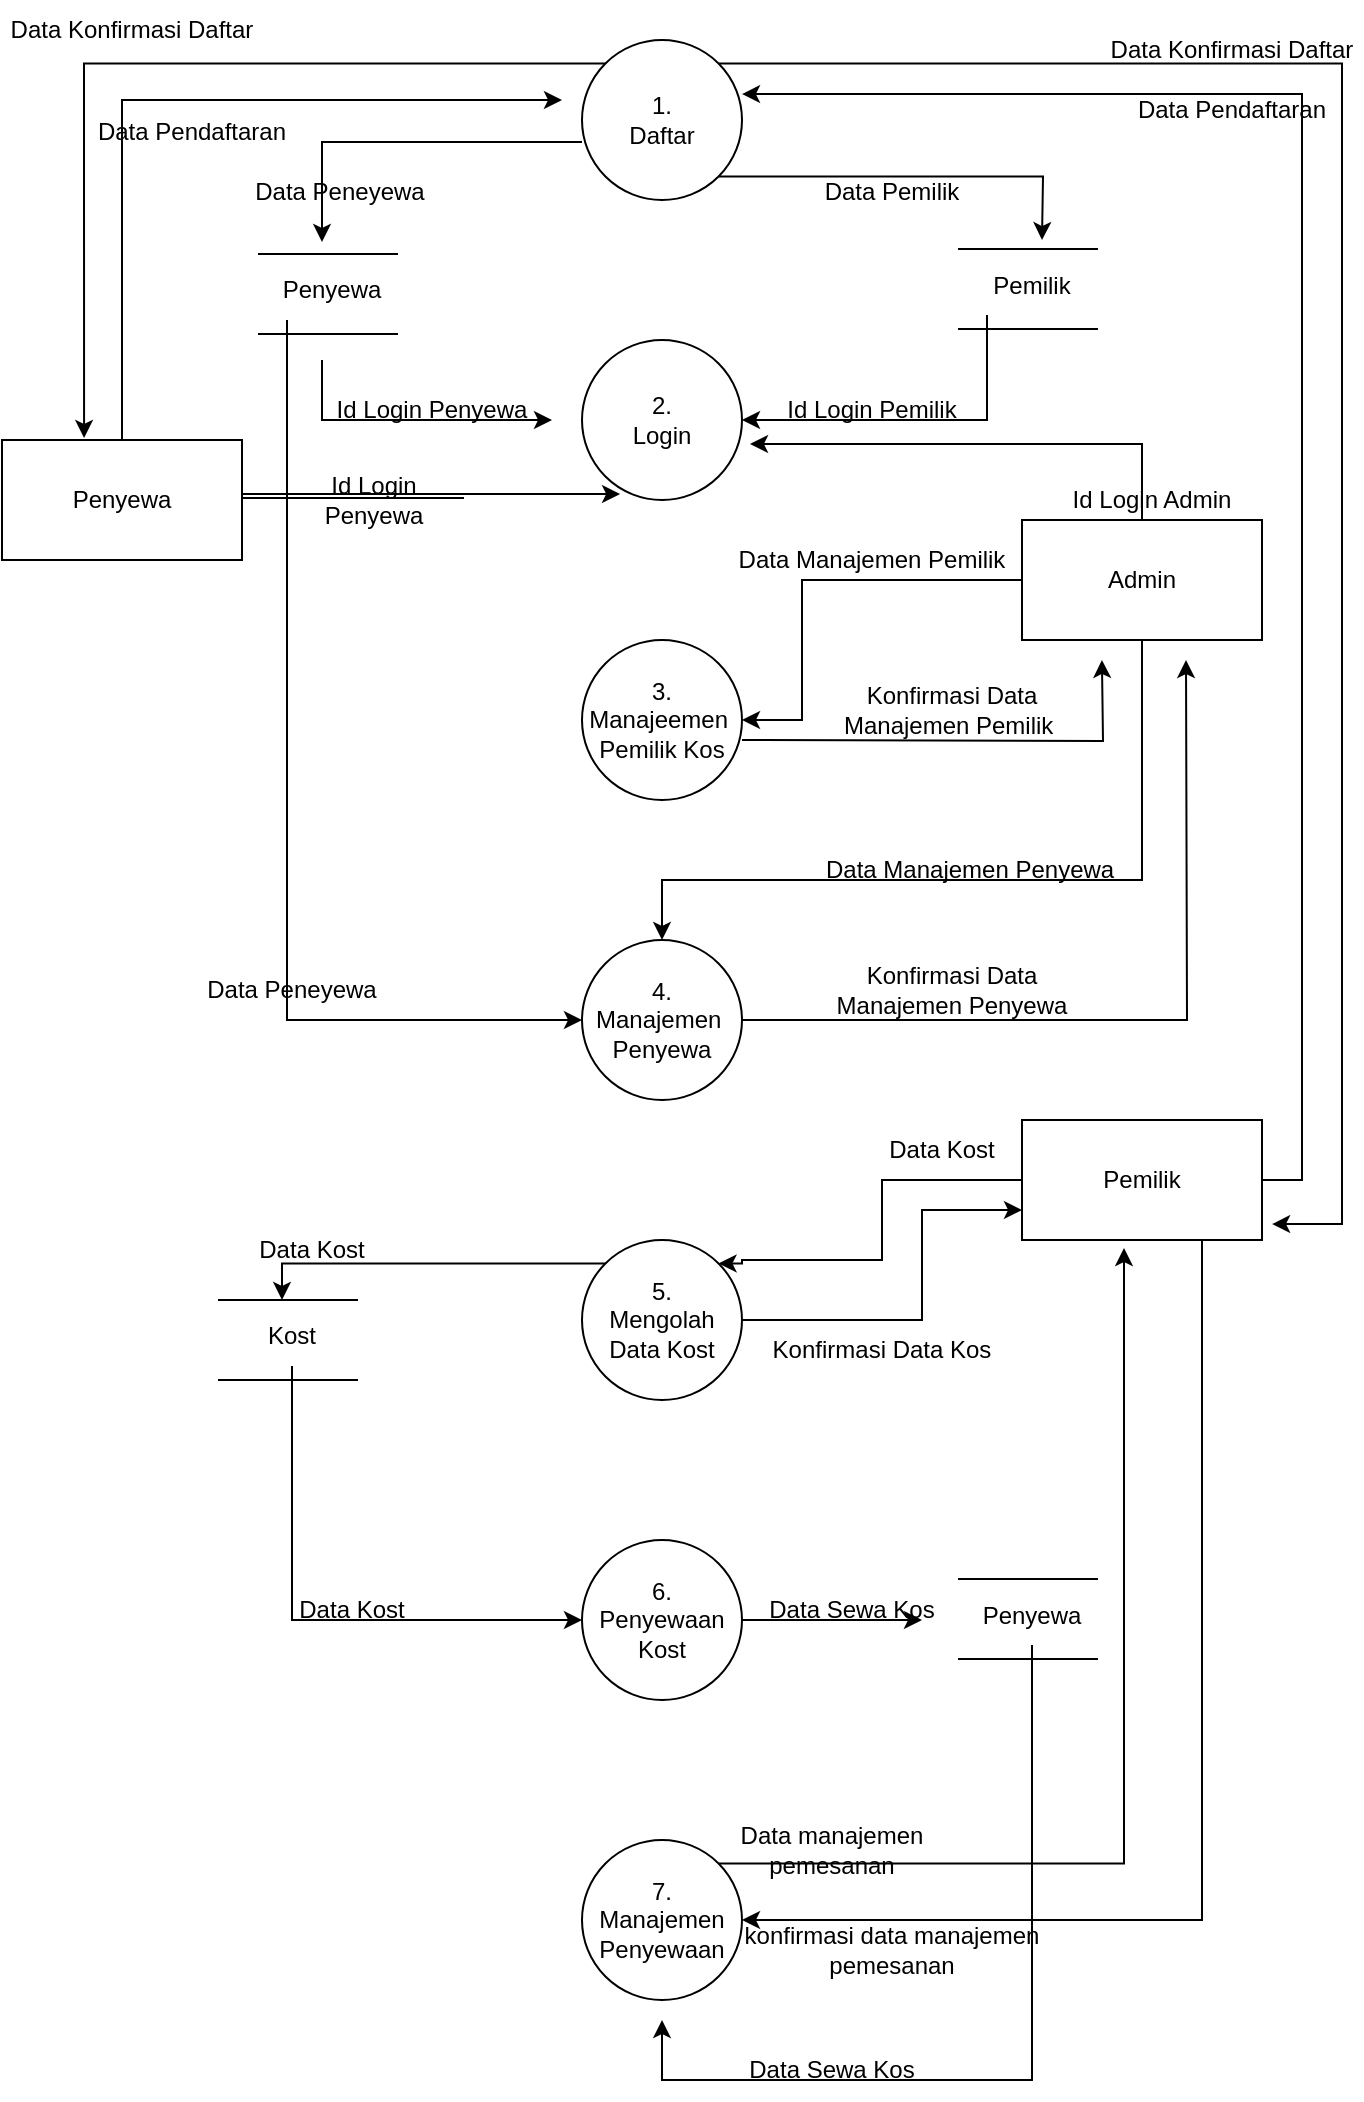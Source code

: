 <mxfile version="15.8.0" type="github" pages="2">
  <diagram id="6GwqXWmy0BLmvvj16Dff" name="Page-1">
    <mxGraphModel dx="330" dy="392" grid="1" gridSize="10" guides="1" tooltips="1" connect="1" arrows="1" fold="1" page="1" pageScale="1" pageWidth="850" pageHeight="1100" math="0" shadow="0">
      <root>
        <mxCell id="0" />
        <mxCell id="1" parent="0" />
        <mxCell id="783u29RB8EiR0-VIxndJ-7" style="edgeStyle=orthogonalEdgeStyle;rounded=0;orthogonalLoop=1;jettySize=auto;html=1;exitX=0;exitY=0.638;exitDx=0;exitDy=0;exitPerimeter=0;" edge="1" parent="1" source="783u29RB8EiR0-VIxndJ-1">
          <mxGeometry relative="1" as="geometry">
            <mxPoint x="160" y="151" as="targetPoint" />
            <mxPoint x="220" y="101" as="sourcePoint" />
            <Array as="points">
              <mxPoint x="160" y="101" />
            </Array>
          </mxGeometry>
        </mxCell>
        <mxCell id="783u29RB8EiR0-VIxndJ-10" style="edgeStyle=orthogonalEdgeStyle;rounded=0;orthogonalLoop=1;jettySize=auto;html=1;exitX=0;exitY=0;exitDx=0;exitDy=0;entryX=0.342;entryY=-0.017;entryDx=0;entryDy=0;entryPerimeter=0;" edge="1" parent="1" source="783u29RB8EiR0-VIxndJ-1" target="783u29RB8EiR0-VIxndJ-2">
          <mxGeometry relative="1" as="geometry" />
        </mxCell>
        <mxCell id="783u29RB8EiR0-VIxndJ-30" style="edgeStyle=orthogonalEdgeStyle;rounded=0;orthogonalLoop=1;jettySize=auto;html=1;exitX=1;exitY=1;exitDx=0;exitDy=0;" edge="1" parent="1" source="783u29RB8EiR0-VIxndJ-1">
          <mxGeometry relative="1" as="geometry">
            <mxPoint x="520" y="150" as="targetPoint" />
          </mxGeometry>
        </mxCell>
        <mxCell id="rawT6tcjTmU_1Ri4MzIE-20" style="edgeStyle=orthogonalEdgeStyle;rounded=0;orthogonalLoop=1;jettySize=auto;html=1;exitX=1;exitY=0;exitDx=0;exitDy=0;entryX=1.042;entryY=0.867;entryDx=0;entryDy=0;entryPerimeter=0;" edge="1" parent="1" source="783u29RB8EiR0-VIxndJ-1" target="783u29RB8EiR0-VIxndJ-26">
          <mxGeometry relative="1" as="geometry">
            <Array as="points">
              <mxPoint x="670" y="62" />
              <mxPoint x="670" y="642" />
            </Array>
          </mxGeometry>
        </mxCell>
        <mxCell id="783u29RB8EiR0-VIxndJ-1" value="1.&lt;br&gt;Daftar" style="ellipse;whiteSpace=wrap;html=1;aspect=fixed;" vertex="1" parent="1">
          <mxGeometry x="290" y="50" width="80" height="80" as="geometry" />
        </mxCell>
        <mxCell id="783u29RB8EiR0-VIxndJ-13" style="edgeStyle=orthogonalEdgeStyle;rounded=0;orthogonalLoop=1;jettySize=auto;html=1;" edge="1" parent="1" source="783u29RB8EiR0-VIxndJ-2">
          <mxGeometry relative="1" as="geometry">
            <mxPoint x="280" y="80" as="targetPoint" />
            <Array as="points">
              <mxPoint x="60" y="80" />
            </Array>
          </mxGeometry>
        </mxCell>
        <mxCell id="783u29RB8EiR0-VIxndJ-18" style="edgeStyle=orthogonalEdgeStyle;rounded=0;orthogonalLoop=1;jettySize=auto;html=1;exitX=1;exitY=0.5;exitDx=0;exitDy=0;entryX=0.238;entryY=0.975;entryDx=0;entryDy=0;entryPerimeter=0;startArrow=none;" edge="1" parent="1">
          <mxGeometry relative="1" as="geometry">
            <mxPoint x="231" y="279" as="sourcePoint" />
            <mxPoint x="309.04" y="277" as="targetPoint" />
            <Array as="points">
              <mxPoint x="120" y="277" />
            </Array>
          </mxGeometry>
        </mxCell>
        <mxCell id="783u29RB8EiR0-VIxndJ-2" value="Penyewa" style="rounded=0;whiteSpace=wrap;html=1;" vertex="1" parent="1">
          <mxGeometry y="250" width="120" height="60" as="geometry" />
        </mxCell>
        <mxCell id="783u29RB8EiR0-VIxndJ-4" value="" style="endArrow=none;html=1;rounded=0;" edge="1" parent="1">
          <mxGeometry width="50" height="50" relative="1" as="geometry">
            <mxPoint x="128" y="157" as="sourcePoint" />
            <mxPoint x="198" y="157" as="targetPoint" />
          </mxGeometry>
        </mxCell>
        <mxCell id="783u29RB8EiR0-VIxndJ-16" style="edgeStyle=orthogonalEdgeStyle;rounded=0;orthogonalLoop=1;jettySize=auto;html=1;" edge="1" parent="1">
          <mxGeometry relative="1" as="geometry">
            <mxPoint x="275" y="240" as="targetPoint" />
            <mxPoint x="160" y="210" as="sourcePoint" />
            <Array as="points">
              <mxPoint x="160" y="240" />
            </Array>
          </mxGeometry>
        </mxCell>
        <mxCell id="783u29RB8EiR0-VIxndJ-23" style="edgeStyle=orthogonalEdgeStyle;rounded=0;orthogonalLoop=1;jettySize=auto;html=1;exitX=0.25;exitY=1;exitDx=0;exitDy=0;entryX=0;entryY=0.5;entryDx=0;entryDy=0;" edge="1" parent="1" source="783u29RB8EiR0-VIxndJ-5" target="783u29RB8EiR0-VIxndJ-21">
          <mxGeometry relative="1" as="geometry" />
        </mxCell>
        <mxCell id="783u29RB8EiR0-VIxndJ-5" value="Penyewa" style="text;html=1;strokeColor=none;fillColor=none;align=center;verticalAlign=middle;whiteSpace=wrap;rounded=0;" vertex="1" parent="1">
          <mxGeometry x="120" y="160" width="90" height="30" as="geometry" />
        </mxCell>
        <mxCell id="783u29RB8EiR0-VIxndJ-6" value="" style="endArrow=none;html=1;rounded=0;" edge="1" parent="1">
          <mxGeometry width="50" height="50" relative="1" as="geometry">
            <mxPoint x="128" y="197" as="sourcePoint" />
            <mxPoint x="198" y="197" as="targetPoint" />
          </mxGeometry>
        </mxCell>
        <mxCell id="783u29RB8EiR0-VIxndJ-8" value="Data Peneyewa" style="text;html=1;strokeColor=none;fillColor=none;align=center;verticalAlign=middle;whiteSpace=wrap;rounded=0;" vertex="1" parent="1">
          <mxGeometry x="124" y="111" width="90" height="30" as="geometry" />
        </mxCell>
        <mxCell id="783u29RB8EiR0-VIxndJ-11" value="Data Konfirmasi Daftar" style="text;html=1;strokeColor=none;fillColor=none;align=center;verticalAlign=middle;whiteSpace=wrap;rounded=0;" vertex="1" parent="1">
          <mxGeometry y="30" width="130" height="30" as="geometry" />
        </mxCell>
        <mxCell id="783u29RB8EiR0-VIxndJ-14" value="Data Pendaftaran" style="text;html=1;strokeColor=none;fillColor=none;align=center;verticalAlign=middle;whiteSpace=wrap;rounded=0;" vertex="1" parent="1">
          <mxGeometry x="30" y="81" width="130" height="30" as="geometry" />
        </mxCell>
        <mxCell id="783u29RB8EiR0-VIxndJ-15" value="2.&lt;br&gt;Login" style="ellipse;whiteSpace=wrap;html=1;aspect=fixed;" vertex="1" parent="1">
          <mxGeometry x="290" y="200" width="80" height="80" as="geometry" />
        </mxCell>
        <mxCell id="783u29RB8EiR0-VIxndJ-17" value="Id Login Penyewa" style="text;html=1;strokeColor=none;fillColor=none;align=center;verticalAlign=middle;whiteSpace=wrap;rounded=0;" vertex="1" parent="1">
          <mxGeometry x="160" y="220" width="110" height="30" as="geometry" />
        </mxCell>
        <mxCell id="783u29RB8EiR0-VIxndJ-19" value="Id Login Penyewa" style="text;html=1;strokeColor=none;fillColor=none;align=center;verticalAlign=middle;whiteSpace=wrap;rounded=0;" vertex="1" parent="1">
          <mxGeometry x="141" y="265" width="90" height="30" as="geometry" />
        </mxCell>
        <mxCell id="783u29RB8EiR0-VIxndJ-45" style="edgeStyle=orthogonalEdgeStyle;rounded=0;orthogonalLoop=1;jettySize=auto;html=1;" edge="1" parent="1" source="783u29RB8EiR0-VIxndJ-21">
          <mxGeometry relative="1" as="geometry">
            <mxPoint x="592" y="360" as="targetPoint" />
          </mxGeometry>
        </mxCell>
        <mxCell id="783u29RB8EiR0-VIxndJ-21" value="4.&lt;br&gt;Manajemen&amp;nbsp;&lt;br&gt;Penyewa" style="ellipse;whiteSpace=wrap;html=1;aspect=fixed;" vertex="1" parent="1">
          <mxGeometry x="290" y="500" width="80" height="80" as="geometry" />
        </mxCell>
        <mxCell id="783u29RB8EiR0-VIxndJ-43" style="edgeStyle=orthogonalEdgeStyle;rounded=0;orthogonalLoop=1;jettySize=auto;html=1;exitX=1;exitY=0.5;exitDx=0;exitDy=0;entryX=0.333;entryY=1;entryDx=0;entryDy=0;entryPerimeter=0;" edge="1" parent="1">
          <mxGeometry relative="1" as="geometry">
            <mxPoint x="370" y="400" as="sourcePoint" />
            <mxPoint x="549.96" y="360" as="targetPoint" />
          </mxGeometry>
        </mxCell>
        <mxCell id="783u29RB8EiR0-VIxndJ-22" value="3.&lt;br&gt;Manajeemen&amp;nbsp;&lt;br&gt;Pemilik Kos" style="ellipse;whiteSpace=wrap;html=1;aspect=fixed;" vertex="1" parent="1">
          <mxGeometry x="290" y="350" width="80" height="80" as="geometry" />
        </mxCell>
        <mxCell id="783u29RB8EiR0-VIxndJ-24" value="Data Peneyewa" style="text;html=1;strokeColor=none;fillColor=none;align=center;verticalAlign=middle;whiteSpace=wrap;rounded=0;" vertex="1" parent="1">
          <mxGeometry x="100" y="510" width="90" height="30" as="geometry" />
        </mxCell>
        <mxCell id="783u29RB8EiR0-VIxndJ-37" style="edgeStyle=orthogonalEdgeStyle;rounded=0;orthogonalLoop=1;jettySize=auto;html=1;entryX=1.05;entryY=0.65;entryDx=0;entryDy=0;entryPerimeter=0;" edge="1" parent="1" source="783u29RB8EiR0-VIxndJ-25" target="783u29RB8EiR0-VIxndJ-15">
          <mxGeometry relative="1" as="geometry">
            <Array as="points">
              <mxPoint x="570" y="252" />
            </Array>
          </mxGeometry>
        </mxCell>
        <mxCell id="783u29RB8EiR0-VIxndJ-39" style="edgeStyle=orthogonalEdgeStyle;rounded=0;orthogonalLoop=1;jettySize=auto;html=1;entryX=1;entryY=0.5;entryDx=0;entryDy=0;" edge="1" parent="1" source="783u29RB8EiR0-VIxndJ-25" target="783u29RB8EiR0-VIxndJ-22">
          <mxGeometry relative="1" as="geometry">
            <Array as="points">
              <mxPoint x="400" y="320" />
              <mxPoint x="400" y="390" />
            </Array>
          </mxGeometry>
        </mxCell>
        <mxCell id="783u29RB8EiR0-VIxndJ-41" style="edgeStyle=orthogonalEdgeStyle;rounded=0;orthogonalLoop=1;jettySize=auto;html=1;entryX=0.5;entryY=0;entryDx=0;entryDy=0;" edge="1" parent="1" source="783u29RB8EiR0-VIxndJ-25" target="783u29RB8EiR0-VIxndJ-21">
          <mxGeometry relative="1" as="geometry">
            <Array as="points">
              <mxPoint x="570" y="470" />
              <mxPoint x="330" y="470" />
            </Array>
          </mxGeometry>
        </mxCell>
        <mxCell id="783u29RB8EiR0-VIxndJ-25" value="Admin" style="rounded=0;whiteSpace=wrap;html=1;" vertex="1" parent="1">
          <mxGeometry x="510" y="290" width="120" height="60" as="geometry" />
        </mxCell>
        <mxCell id="783u29RB8EiR0-VIxndJ-55" style="edgeStyle=orthogonalEdgeStyle;rounded=0;orthogonalLoop=1;jettySize=auto;html=1;exitX=0;exitY=0.75;exitDx=0;exitDy=0;entryX=1;entryY=0;entryDx=0;entryDy=0;" edge="1" parent="1" source="783u29RB8EiR0-VIxndJ-26" target="783u29RB8EiR0-VIxndJ-47">
          <mxGeometry relative="1" as="geometry">
            <Array as="points">
              <mxPoint x="510" y="620" />
              <mxPoint x="440" y="620" />
              <mxPoint x="440" y="660" />
              <mxPoint x="370" y="660" />
              <mxPoint x="370" y="662" />
            </Array>
          </mxGeometry>
        </mxCell>
        <mxCell id="rawT6tcjTmU_1Ri4MzIE-13" style="edgeStyle=orthogonalEdgeStyle;rounded=0;orthogonalLoop=1;jettySize=auto;html=1;exitX=0.75;exitY=1;exitDx=0;exitDy=0;entryX=1;entryY=0.5;entryDx=0;entryDy=0;" edge="1" parent="1" source="783u29RB8EiR0-VIxndJ-26" target="rawT6tcjTmU_1Ri4MzIE-8">
          <mxGeometry relative="1" as="geometry" />
        </mxCell>
        <mxCell id="rawT6tcjTmU_1Ri4MzIE-16" style="edgeStyle=orthogonalEdgeStyle;rounded=0;orthogonalLoop=1;jettySize=auto;html=1;exitX=1;exitY=0.5;exitDx=0;exitDy=0;entryX=1;entryY=0.338;entryDx=0;entryDy=0;entryPerimeter=0;" edge="1" parent="1" source="783u29RB8EiR0-VIxndJ-26" target="783u29RB8EiR0-VIxndJ-1">
          <mxGeometry relative="1" as="geometry" />
        </mxCell>
        <mxCell id="783u29RB8EiR0-VIxndJ-26" value="Pemilik" style="rounded=0;whiteSpace=wrap;html=1;" vertex="1" parent="1">
          <mxGeometry x="510" y="590" width="120" height="60" as="geometry" />
        </mxCell>
        <mxCell id="783u29RB8EiR0-VIxndJ-27" value="" style="endArrow=none;html=1;rounded=0;" edge="1" parent="1">
          <mxGeometry width="50" height="50" relative="1" as="geometry">
            <mxPoint x="478" y="154.5" as="sourcePoint" />
            <mxPoint x="548" y="154.5" as="targetPoint" />
          </mxGeometry>
        </mxCell>
        <mxCell id="783u29RB8EiR0-VIxndJ-32" style="edgeStyle=orthogonalEdgeStyle;rounded=0;orthogonalLoop=1;jettySize=auto;html=1;exitX=0.25;exitY=1;exitDx=0;exitDy=0;entryX=1;entryY=0.5;entryDx=0;entryDy=0;" edge="1" parent="1" source="783u29RB8EiR0-VIxndJ-28" target="783u29RB8EiR0-VIxndJ-15">
          <mxGeometry relative="1" as="geometry" />
        </mxCell>
        <mxCell id="783u29RB8EiR0-VIxndJ-28" value="Pemilik" style="text;html=1;strokeColor=none;fillColor=none;align=center;verticalAlign=middle;whiteSpace=wrap;rounded=0;" vertex="1" parent="1">
          <mxGeometry x="470" y="157.5" width="90" height="30" as="geometry" />
        </mxCell>
        <mxCell id="783u29RB8EiR0-VIxndJ-29" value="" style="endArrow=none;html=1;rounded=0;" edge="1" parent="1">
          <mxGeometry width="50" height="50" relative="1" as="geometry">
            <mxPoint x="478" y="194.5" as="sourcePoint" />
            <mxPoint x="548" y="194.5" as="targetPoint" />
          </mxGeometry>
        </mxCell>
        <mxCell id="783u29RB8EiR0-VIxndJ-31" value="Data Pemilik" style="text;html=1;strokeColor=none;fillColor=none;align=center;verticalAlign=middle;whiteSpace=wrap;rounded=0;" vertex="1" parent="1">
          <mxGeometry x="400" y="111" width="90" height="30" as="geometry" />
        </mxCell>
        <mxCell id="783u29RB8EiR0-VIxndJ-33" value="Id Login Pemilik" style="text;html=1;strokeColor=none;fillColor=none;align=center;verticalAlign=middle;whiteSpace=wrap;rounded=0;" vertex="1" parent="1">
          <mxGeometry x="380" y="220" width="110" height="30" as="geometry" />
        </mxCell>
        <mxCell id="783u29RB8EiR0-VIxndJ-38" value="Id Login Admin" style="text;html=1;strokeColor=none;fillColor=none;align=center;verticalAlign=middle;whiteSpace=wrap;rounded=0;" vertex="1" parent="1">
          <mxGeometry x="520" y="265" width="110" height="30" as="geometry" />
        </mxCell>
        <mxCell id="783u29RB8EiR0-VIxndJ-40" value="Data Manajemen Pemilik" style="text;html=1;strokeColor=none;fillColor=none;align=center;verticalAlign=middle;whiteSpace=wrap;rounded=0;" vertex="1" parent="1">
          <mxGeometry x="360" y="295" width="150" height="30" as="geometry" />
        </mxCell>
        <mxCell id="783u29RB8EiR0-VIxndJ-42" value="Data Manajemen Penyewa" style="text;html=1;strokeColor=none;fillColor=none;align=left;verticalAlign=middle;whiteSpace=wrap;rounded=0;" vertex="1" parent="1">
          <mxGeometry x="410" y="450" width="150" height="30" as="geometry" />
        </mxCell>
        <mxCell id="783u29RB8EiR0-VIxndJ-44" value="Konfirmasi Data Manajemen Pemilik&amp;nbsp;" style="text;html=1;strokeColor=none;fillColor=none;align=center;verticalAlign=middle;whiteSpace=wrap;rounded=0;" vertex="1" parent="1">
          <mxGeometry x="400" y="370" width="150" height="30" as="geometry" />
        </mxCell>
        <mxCell id="783u29RB8EiR0-VIxndJ-46" value="Konfirmasi Data Manajemen Penyewa" style="text;html=1;strokeColor=none;fillColor=none;align=center;verticalAlign=middle;whiteSpace=wrap;rounded=0;" vertex="1" parent="1">
          <mxGeometry x="400" y="510" width="150" height="30" as="geometry" />
        </mxCell>
        <mxCell id="783u29RB8EiR0-VIxndJ-51" style="edgeStyle=orthogonalEdgeStyle;rounded=0;orthogonalLoop=1;jettySize=auto;html=1;exitX=0;exitY=0;exitDx=0;exitDy=0;" edge="1" parent="1" source="783u29RB8EiR0-VIxndJ-47">
          <mxGeometry relative="1" as="geometry">
            <mxPoint x="140" y="680" as="targetPoint" />
            <Array as="points">
              <mxPoint x="140" y="662" />
            </Array>
          </mxGeometry>
        </mxCell>
        <mxCell id="783u29RB8EiR0-VIxndJ-56" style="edgeStyle=orthogonalEdgeStyle;rounded=0;orthogonalLoop=1;jettySize=auto;html=1;entryX=0;entryY=0.75;entryDx=0;entryDy=0;" edge="1" parent="1" source="783u29RB8EiR0-VIxndJ-47" target="783u29RB8EiR0-VIxndJ-26">
          <mxGeometry relative="1" as="geometry">
            <Array as="points">
              <mxPoint x="460" y="690" />
              <mxPoint x="460" y="635" />
            </Array>
          </mxGeometry>
        </mxCell>
        <mxCell id="783u29RB8EiR0-VIxndJ-47" value="5.&lt;br&gt;Mengolah&lt;br&gt;Data Kost" style="ellipse;whiteSpace=wrap;html=1;aspect=fixed;" vertex="1" parent="1">
          <mxGeometry x="290" y="650" width="80" height="80" as="geometry" />
        </mxCell>
        <mxCell id="783u29RB8EiR0-VIxndJ-48" value="" style="endArrow=none;html=1;rounded=0;" edge="1" parent="1">
          <mxGeometry width="50" height="50" relative="1" as="geometry">
            <mxPoint x="108" y="680" as="sourcePoint" />
            <mxPoint x="178" y="680" as="targetPoint" />
          </mxGeometry>
        </mxCell>
        <mxCell id="783u29RB8EiR0-VIxndJ-49" value="" style="endArrow=none;html=1;rounded=0;" edge="1" parent="1">
          <mxGeometry width="50" height="50" relative="1" as="geometry">
            <mxPoint x="108" y="720" as="sourcePoint" />
            <mxPoint x="178" y="720" as="targetPoint" />
          </mxGeometry>
        </mxCell>
        <mxCell id="rawT6tcjTmU_1Ri4MzIE-6" style="edgeStyle=orthogonalEdgeStyle;rounded=0;orthogonalLoop=1;jettySize=auto;html=1;exitX=0.5;exitY=1;exitDx=0;exitDy=0;entryX=0;entryY=0.5;entryDx=0;entryDy=0;" edge="1" parent="1" source="783u29RB8EiR0-VIxndJ-50" target="783u29RB8EiR0-VIxndJ-60">
          <mxGeometry relative="1" as="geometry" />
        </mxCell>
        <mxCell id="783u29RB8EiR0-VIxndJ-50" value="Kost" style="text;html=1;strokeColor=none;fillColor=none;align=center;verticalAlign=middle;whiteSpace=wrap;rounded=0;" vertex="1" parent="1">
          <mxGeometry x="100" y="683" width="90" height="30" as="geometry" />
        </mxCell>
        <mxCell id="783u29RB8EiR0-VIxndJ-52" value="Data Kost" style="text;html=1;strokeColor=none;fillColor=none;align=center;verticalAlign=middle;whiteSpace=wrap;rounded=0;" vertex="1" parent="1">
          <mxGeometry x="110" y="640" width="90" height="30" as="geometry" />
        </mxCell>
        <mxCell id="783u29RB8EiR0-VIxndJ-54" value="Data Kost" style="text;html=1;strokeColor=none;fillColor=none;align=center;verticalAlign=middle;whiteSpace=wrap;rounded=0;" vertex="1" parent="1">
          <mxGeometry x="425" y="590" width="90" height="30" as="geometry" />
        </mxCell>
        <mxCell id="783u29RB8EiR0-VIxndJ-57" value="Konfirmasi Data Kos" style="text;html=1;strokeColor=none;fillColor=none;align=center;verticalAlign=middle;whiteSpace=wrap;rounded=0;" vertex="1" parent="1">
          <mxGeometry x="365" y="690" width="150" height="30" as="geometry" />
        </mxCell>
        <mxCell id="rawT6tcjTmU_1Ri4MzIE-4" style="edgeStyle=orthogonalEdgeStyle;rounded=0;orthogonalLoop=1;jettySize=auto;html=1;" edge="1" parent="1" source="783u29RB8EiR0-VIxndJ-60">
          <mxGeometry relative="1" as="geometry">
            <mxPoint x="460" y="840" as="targetPoint" />
          </mxGeometry>
        </mxCell>
        <mxCell id="783u29RB8EiR0-VIxndJ-60" value="6.&lt;br&gt;Penyewaan Kost" style="ellipse;whiteSpace=wrap;html=1;aspect=fixed;" vertex="1" parent="1">
          <mxGeometry x="290" y="800" width="80" height="80" as="geometry" />
        </mxCell>
        <mxCell id="rawT6tcjTmU_1Ri4MzIE-1" value="" style="endArrow=none;html=1;rounded=0;" edge="1" parent="1">
          <mxGeometry width="50" height="50" relative="1" as="geometry">
            <mxPoint x="478" y="819.5" as="sourcePoint" />
            <mxPoint x="548" y="819.5" as="targetPoint" />
          </mxGeometry>
        </mxCell>
        <mxCell id="rawT6tcjTmU_1Ri4MzIE-2" value="" style="endArrow=none;html=1;rounded=0;" edge="1" parent="1">
          <mxGeometry width="50" height="50" relative="1" as="geometry">
            <mxPoint x="478" y="859.5" as="sourcePoint" />
            <mxPoint x="548" y="859.5" as="targetPoint" />
          </mxGeometry>
        </mxCell>
        <mxCell id="rawT6tcjTmU_1Ri4MzIE-9" style="edgeStyle=orthogonalEdgeStyle;rounded=0;orthogonalLoop=1;jettySize=auto;html=1;" edge="1" parent="1" source="rawT6tcjTmU_1Ri4MzIE-3">
          <mxGeometry relative="1" as="geometry">
            <mxPoint x="330" y="1040" as="targetPoint" />
            <Array as="points">
              <mxPoint x="515" y="1070" />
              <mxPoint x="330" y="1070" />
            </Array>
          </mxGeometry>
        </mxCell>
        <mxCell id="rawT6tcjTmU_1Ri4MzIE-3" value="Penyewa" style="text;html=1;strokeColor=none;fillColor=none;align=center;verticalAlign=middle;whiteSpace=wrap;rounded=0;" vertex="1" parent="1">
          <mxGeometry x="470" y="822.5" width="90" height="30" as="geometry" />
        </mxCell>
        <mxCell id="rawT6tcjTmU_1Ri4MzIE-5" value="Data Sewa Kos" style="text;html=1;strokeColor=none;fillColor=none;align=center;verticalAlign=middle;whiteSpace=wrap;rounded=0;" vertex="1" parent="1">
          <mxGeometry x="350" y="820" width="150" height="30" as="geometry" />
        </mxCell>
        <mxCell id="rawT6tcjTmU_1Ri4MzIE-7" value="Data Kost" style="text;html=1;strokeColor=none;fillColor=none;align=center;verticalAlign=middle;whiteSpace=wrap;rounded=0;" vertex="1" parent="1">
          <mxGeometry x="130" y="820" width="90" height="30" as="geometry" />
        </mxCell>
        <mxCell id="rawT6tcjTmU_1Ri4MzIE-11" style="edgeStyle=orthogonalEdgeStyle;rounded=0;orthogonalLoop=1;jettySize=auto;html=1;exitX=1;exitY=0;exitDx=0;exitDy=0;entryX=0.425;entryY=1.067;entryDx=0;entryDy=0;entryPerimeter=0;" edge="1" parent="1" source="rawT6tcjTmU_1Ri4MzIE-8" target="783u29RB8EiR0-VIxndJ-26">
          <mxGeometry relative="1" as="geometry" />
        </mxCell>
        <mxCell id="rawT6tcjTmU_1Ri4MzIE-8" value="7.&lt;br&gt;Manajemen&lt;br&gt;Penyewaan" style="ellipse;whiteSpace=wrap;html=1;aspect=fixed;" vertex="1" parent="1">
          <mxGeometry x="290" y="950" width="80" height="80" as="geometry" />
        </mxCell>
        <mxCell id="rawT6tcjTmU_1Ri4MzIE-10" value="Data Sewa Kos" style="text;html=1;strokeColor=none;fillColor=none;align=center;verticalAlign=middle;whiteSpace=wrap;rounded=0;" vertex="1" parent="1">
          <mxGeometry x="340" y="1050" width="150" height="30" as="geometry" />
        </mxCell>
        <mxCell id="rawT6tcjTmU_1Ri4MzIE-12" value="Data manajemen&lt;br&gt;pemesanan" style="text;html=1;strokeColor=none;fillColor=none;align=center;verticalAlign=middle;whiteSpace=wrap;rounded=0;" vertex="1" parent="1">
          <mxGeometry x="340" y="940" width="150" height="30" as="geometry" />
        </mxCell>
        <mxCell id="rawT6tcjTmU_1Ri4MzIE-14" value="konfirmasi data manajemen&lt;br&gt;pemesanan" style="text;html=1;strokeColor=none;fillColor=none;align=center;verticalAlign=middle;whiteSpace=wrap;rounded=0;" vertex="1" parent="1">
          <mxGeometry x="355" y="990" width="180" height="30" as="geometry" />
        </mxCell>
        <mxCell id="rawT6tcjTmU_1Ri4MzIE-19" value="Data Pendaftaran" style="text;html=1;strokeColor=none;fillColor=none;align=center;verticalAlign=middle;whiteSpace=wrap;rounded=0;" vertex="1" parent="1">
          <mxGeometry x="550" y="70" width="130" height="30" as="geometry" />
        </mxCell>
        <mxCell id="rawT6tcjTmU_1Ri4MzIE-21" value="Data Konfirmasi Daftar" style="text;html=1;strokeColor=none;fillColor=none;align=center;verticalAlign=middle;whiteSpace=wrap;rounded=0;" vertex="1" parent="1">
          <mxGeometry x="550" y="40" width="130" height="30" as="geometry" />
        </mxCell>
      </root>
    </mxGraphModel>
  </diagram>
  <diagram id="lp32wGgL6YFhcmy-uVkw" name="Page-2">
    <mxGraphModel dx="1013" dy="393" grid="1" gridSize="10" guides="1" tooltips="1" connect="1" arrows="1" fold="1" page="1" pageScale="1" pageWidth="850" pageHeight="1100" math="0" shadow="0">
      <root>
        <mxCell id="J_GfgMLF313R53aHI4dy-0" />
        <mxCell id="J_GfgMLF313R53aHI4dy-1" parent="J_GfgMLF313R53aHI4dy-0" />
        <mxCell id="xpfbTfHDypeco0-E4EuC-1" style="edgeStyle=orthogonalEdgeStyle;rounded=0;orthogonalLoop=1;jettySize=auto;html=1;entryX=0;entryY=0.5;entryDx=0;entryDy=0;" edge="1" parent="J_GfgMLF313R53aHI4dy-1" source="SOuDBBx1hNeeYze27QE--0" target="SOuDBBx1hNeeYze27QE--3">
          <mxGeometry relative="1" as="geometry" />
        </mxCell>
        <mxCell id="SOuDBBx1hNeeYze27QE--0" value="6.1&lt;br&gt;Melihat Kos" style="ellipse;whiteSpace=wrap;html=1;aspect=fixed;align=center;" vertex="1" parent="J_GfgMLF313R53aHI4dy-1">
          <mxGeometry x="240" y="110" width="80" height="80" as="geometry" />
        </mxCell>
        <mxCell id="j6AABYkruLyBwlei7Vrv-8" style="edgeStyle=orthogonalEdgeStyle;rounded=0;orthogonalLoop=1;jettySize=auto;html=1;exitX=0;exitY=0.5;exitDx=0;exitDy=0;" edge="1" parent="J_GfgMLF313R53aHI4dy-1" source="SOuDBBx1hNeeYze27QE--2">
          <mxGeometry relative="1" as="geometry">
            <mxPoint x="110" y="300" as="targetPoint" />
          </mxGeometry>
        </mxCell>
        <mxCell id="xpfbTfHDypeco0-E4EuC-2" style="edgeStyle=orthogonalEdgeStyle;rounded=0;orthogonalLoop=1;jettySize=auto;html=1;entryX=0.608;entryY=1;entryDx=0;entryDy=0;entryPerimeter=0;" edge="1" parent="J_GfgMLF313R53aHI4dy-1" source="SOuDBBx1hNeeYze27QE--2" target="SOuDBBx1hNeeYze27QE--3">
          <mxGeometry relative="1" as="geometry" />
        </mxCell>
        <mxCell id="SOuDBBx1hNeeYze27QE--2" value="6.2&lt;br&gt;Menyewa&lt;br&gt;&amp;nbsp;Kos" style="ellipse;whiteSpace=wrap;html=1;aspect=fixed;align=center;" vertex="1" parent="J_GfgMLF313R53aHI4dy-1">
          <mxGeometry x="240" y="260" width="80" height="80" as="geometry" />
        </mxCell>
        <mxCell id="xpfbTfHDypeco0-E4EuC-6" style="edgeStyle=orthogonalEdgeStyle;rounded=0;orthogonalLoop=1;jettySize=auto;html=1;exitX=0;exitY=0;exitDx=0;exitDy=0;" edge="1" parent="J_GfgMLF313R53aHI4dy-1">
          <mxGeometry relative="1" as="geometry">
            <mxPoint x="558" y="115" as="sourcePoint" />
            <mxPoint x="318.73" y="135" as="targetPoint" />
            <Array as="points">
              <mxPoint x="558" y="135" />
            </Array>
          </mxGeometry>
        </mxCell>
        <mxCell id="xpfbTfHDypeco0-E4EuC-10" style="edgeStyle=orthogonalEdgeStyle;rounded=0;orthogonalLoop=1;jettySize=auto;html=1;exitX=0.5;exitY=1;exitDx=0;exitDy=0;entryX=1.013;entryY=0.3;entryDx=0;entryDy=0;entryPerimeter=0;" edge="1" parent="J_GfgMLF313R53aHI4dy-1" source="SOuDBBx1hNeeYze27QE--3" target="SOuDBBx1hNeeYze27QE--2">
          <mxGeometry relative="1" as="geometry" />
        </mxCell>
        <mxCell id="SOuDBBx1hNeeYze27QE--3" value="Penyewa" style="rounded=0;whiteSpace=wrap;html=1;align=center;" vertex="1" parent="J_GfgMLF313R53aHI4dy-1">
          <mxGeometry x="550" y="120" width="120" height="60" as="geometry" />
        </mxCell>
        <mxCell id="j6AABYkruLyBwlei7Vrv-0" value="" style="endArrow=none;html=1;rounded=0;" edge="1" parent="J_GfgMLF313R53aHI4dy-1">
          <mxGeometry width="50" height="50" relative="1" as="geometry">
            <mxPoint x="18" y="140" as="sourcePoint" />
            <mxPoint x="88" y="140" as="targetPoint" />
          </mxGeometry>
        </mxCell>
        <mxCell id="j6AABYkruLyBwlei7Vrv-1" value="" style="endArrow=none;html=1;rounded=0;" edge="1" parent="J_GfgMLF313R53aHI4dy-1">
          <mxGeometry width="50" height="50" relative="1" as="geometry">
            <mxPoint x="18" y="180" as="sourcePoint" />
            <mxPoint x="88" y="180" as="targetPoint" />
          </mxGeometry>
        </mxCell>
        <mxCell id="j6AABYkruLyBwlei7Vrv-3" style="edgeStyle=orthogonalEdgeStyle;rounded=0;orthogonalLoop=1;jettySize=auto;html=1;exitX=1;exitY=0.5;exitDx=0;exitDy=0;entryX=0.013;entryY=0.6;entryDx=0;entryDy=0;entryPerimeter=0;" edge="1" parent="J_GfgMLF313R53aHI4dy-1" source="j6AABYkruLyBwlei7Vrv-2" target="SOuDBBx1hNeeYze27QE--0">
          <mxGeometry relative="1" as="geometry" />
        </mxCell>
        <mxCell id="j6AABYkruLyBwlei7Vrv-2" value="Kost" style="text;html=1;strokeColor=none;fillColor=none;align=center;verticalAlign=middle;whiteSpace=wrap;rounded=0;" vertex="1" parent="J_GfgMLF313R53aHI4dy-1">
          <mxGeometry x="10" y="143" width="90" height="30" as="geometry" />
        </mxCell>
        <mxCell id="j6AABYkruLyBwlei7Vrv-4" value="Data Kost" style="text;html=1;strokeColor=none;fillColor=none;align=center;verticalAlign=middle;whiteSpace=wrap;rounded=0;" vertex="1" parent="J_GfgMLF313R53aHI4dy-1">
          <mxGeometry x="120" y="135" width="90" height="30" as="geometry" />
        </mxCell>
        <mxCell id="j6AABYkruLyBwlei7Vrv-5" value="" style="endArrow=none;html=1;rounded=0;" edge="1" parent="J_GfgMLF313R53aHI4dy-1">
          <mxGeometry width="50" height="50" relative="1" as="geometry">
            <mxPoint x="18" y="279.5" as="sourcePoint" />
            <mxPoint x="88" y="279.5" as="targetPoint" />
          </mxGeometry>
        </mxCell>
        <mxCell id="j6AABYkruLyBwlei7Vrv-6" value="" style="endArrow=none;html=1;rounded=0;" edge="1" parent="J_GfgMLF313R53aHI4dy-1">
          <mxGeometry width="50" height="50" relative="1" as="geometry">
            <mxPoint x="18" y="319.5" as="sourcePoint" />
            <mxPoint x="88" y="319.5" as="targetPoint" />
          </mxGeometry>
        </mxCell>
        <mxCell id="j6AABYkruLyBwlei7Vrv-7" value="Penyewa" style="text;html=1;strokeColor=none;fillColor=none;align=center;verticalAlign=middle;whiteSpace=wrap;rounded=0;" vertex="1" parent="J_GfgMLF313R53aHI4dy-1">
          <mxGeometry x="10" y="282.5" width="90" height="30" as="geometry" />
        </mxCell>
        <mxCell id="j6AABYkruLyBwlei7Vrv-9" value="Data Sewa Kost" style="text;html=1;strokeColor=none;fillColor=none;align=center;verticalAlign=middle;whiteSpace=wrap;rounded=0;" vertex="1" parent="J_GfgMLF313R53aHI4dy-1">
          <mxGeometry x="130" y="280" width="90" height="30" as="geometry" />
        </mxCell>
        <mxCell id="xpfbTfHDypeco0-E4EuC-3" value="Konfirmasi data penyewa" style="text;html=1;strokeColor=none;fillColor=none;align=center;verticalAlign=middle;whiteSpace=wrap;rounded=0;" vertex="1" parent="J_GfgMLF313R53aHI4dy-1">
          <mxGeometry x="440" y="280" width="140" height="30" as="geometry" />
        </mxCell>
        <mxCell id="xpfbTfHDypeco0-E4EuC-4" value="Informasi Kos" style="text;html=1;strokeColor=none;fillColor=none;align=center;verticalAlign=middle;whiteSpace=wrap;rounded=0;" vertex="1" parent="J_GfgMLF313R53aHI4dy-1">
          <mxGeometry x="380" y="130" width="140" height="30" as="geometry" />
        </mxCell>
        <mxCell id="xpfbTfHDypeco0-E4EuC-7" value="Id Penyewa" style="text;html=1;strokeColor=none;fillColor=none;align=center;verticalAlign=middle;whiteSpace=wrap;rounded=0;" vertex="1" parent="J_GfgMLF313R53aHI4dy-1">
          <mxGeometry x="380" y="110" width="140" height="30" as="geometry" />
        </mxCell>
        <mxCell id="xpfbTfHDypeco0-E4EuC-9" value="Id Penyewa" style="text;html=1;strokeColor=none;fillColor=none;align=center;verticalAlign=middle;whiteSpace=wrap;rounded=0;" vertex="1" parent="J_GfgMLF313R53aHI4dy-1">
          <mxGeometry x="420" y="260" width="140" height="30" as="geometry" />
        </mxCell>
      </root>
    </mxGraphModel>
  </diagram>
</mxfile>
